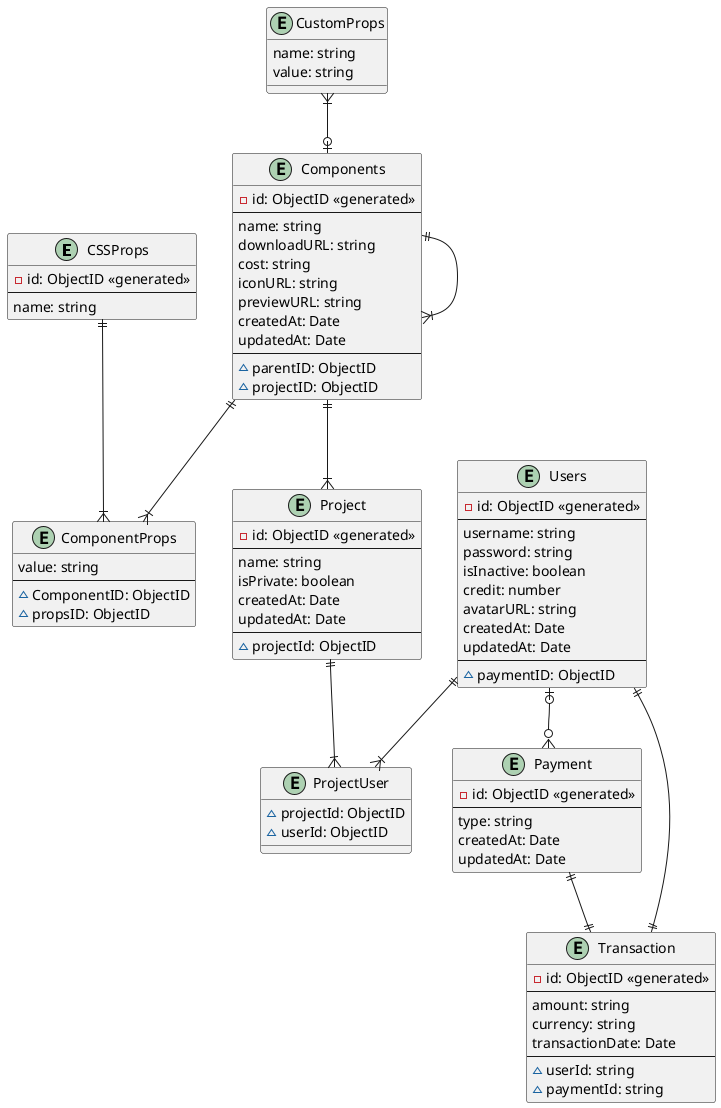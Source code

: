 @startuml SET2020
entity CSSProps {
  -id: ObjectID <<generated>>
  --
  name: string
}
entity Components {
  -id: ObjectID <<generated>>
  --
  name: string
  downloadURL: string
  cost: string
  iconURL: string
  previewURL: string
  createdAt: Date
  updatedAt: Date
  --
  ~parentID: ObjectID
  ~projectID: ObjectID
}
entity CustomProps {
  name: string
  value: string
}
entity ComponentProps {
  value: string
  --
  ~ComponentID: ObjectID
  ~propsID: ObjectID
}
entity Project {
  -id: ObjectID <<generated>>
  --
  name: string
  isPrivate: boolean
  createdAt: Date
  updatedAt: Date
  --
  ~projectId: ObjectID
}
entity ProjectUser {
  ~projectId: ObjectID
  ~userId: ObjectID
}
entity Users {
  -id: ObjectID <<generated>>
  --
  username: string
  password: string
  isInactive: boolean
  credit: number
  avatarURL: string
  createdAt: Date
  updatedAt: Date
  --
  ~paymentID: ObjectID
}
entity Payment {
  -id: ObjectID <<generated>>
  --
  type: string
  createdAt: Date
  updatedAt: Date
}
entity Transaction {
  -id: ObjectID <<generated>>
  --
  amount: string
  currency: string
  transactionDate: Date
  --
  ~userId: string
  ~paymentId: string
}
CSSProps||--|{ComponentProps
Components||--|{ComponentProps

CustomProps}|--o|Components

Components||--|{Components

Components||--|{Project
Users||--|{ProjectUser
Project||--|{ProjectUser

Users|o--o{Payment

Users||--||Transaction
Payment||--||Transaction

@enduml